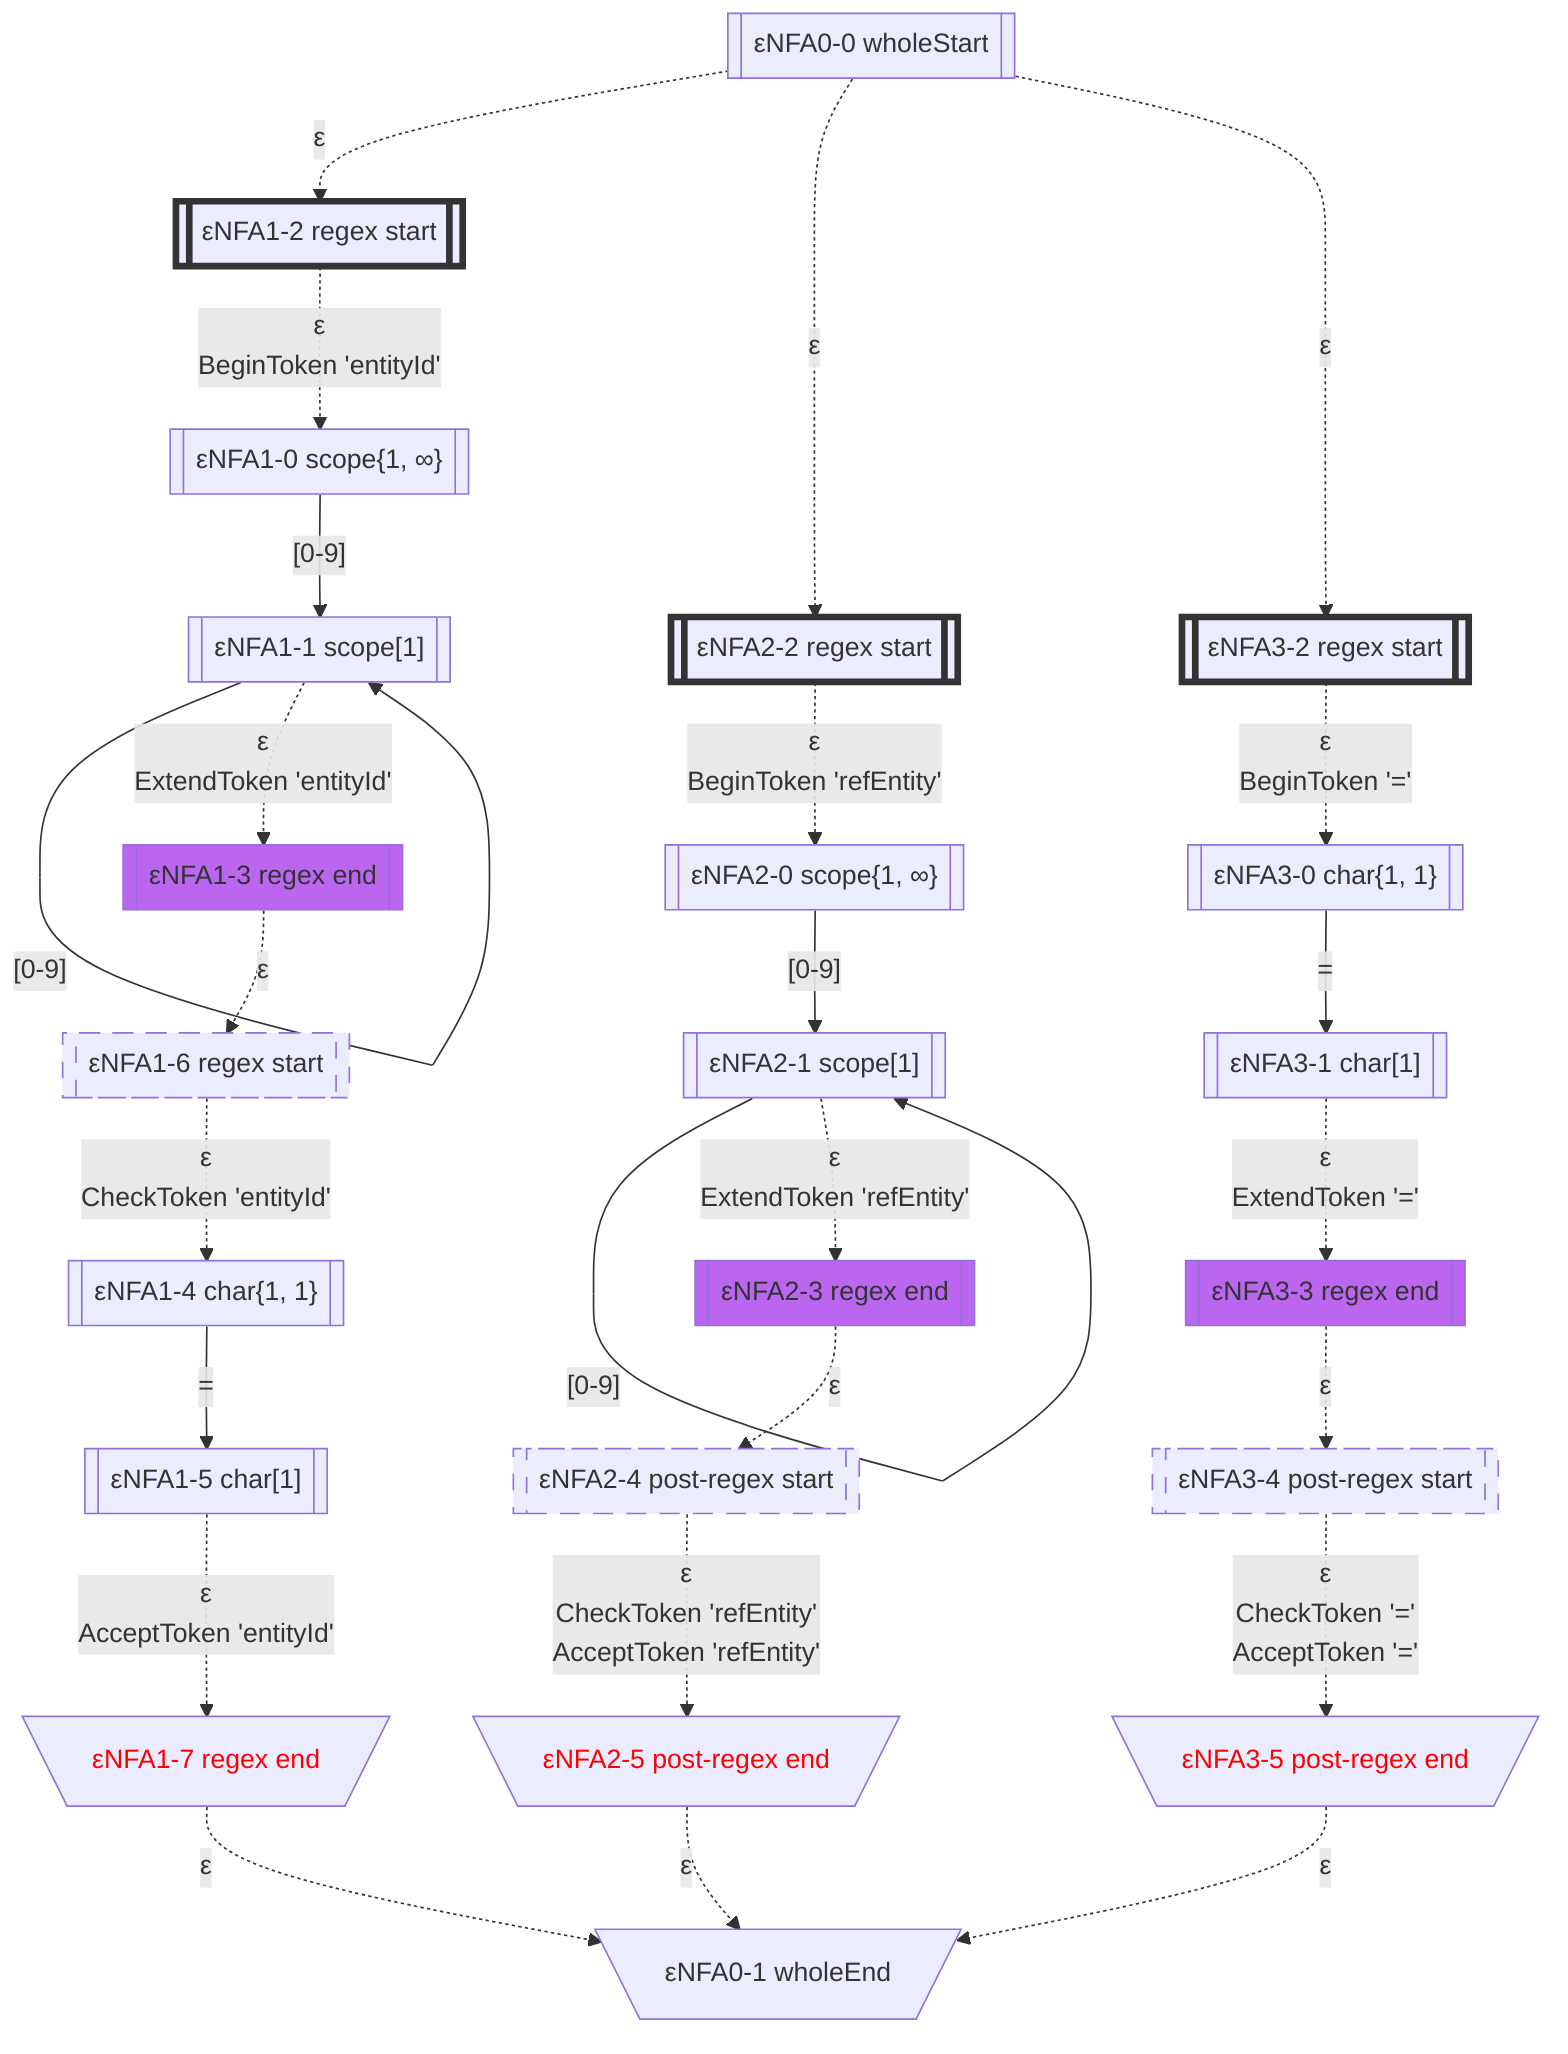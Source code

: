 flowchart
classDef c0001 color:#FF0000;
classDef c0010 stroke-dasharray: 10 10;
classDef c0011 stroke-dasharray: 10 10,color:#FF0000;
classDef c0100 fill:#BB66EE;
classDef c0101 fill:#BB66EE,color:#FF0000;
classDef c0110 fill:#BB66EE,stroke-dasharray: 10 10;
classDef c0111 fill:#BB66EE,stroke-dasharray: 10 10,color:#FF0000;
classDef c1000 stroke:#333,stroke-width:4px;
classDef c1001 stroke:#333,stroke-width:4px,color:#FF0000;
classDef c1010 stroke:#333,stroke-width:4px,stroke-dasharray: 10 10;
classDef c1011 stroke:#333,stroke-width:4px,stroke-dasharray: 10 10,color:#FF0000;
classDef c1100 stroke:#333,stroke-width:4px,fill:#BB66EE;
classDef c1101 stroke:#333,stroke-width:4px,fill:#BB66EE,color:#FF0000;
classDef c1110 stroke:#333,stroke-width:4px,fill:#BB66EE,stroke-dasharray: 10 10;
classDef c1111 stroke:#333,stroke-width:4px,fill:#BB66EE,stroke-dasharray: 10 10,color:#FF0000;
eNFA0_0_31040546[["εNFA0-0 wholeStart"]]
eNFA1_2_28025373[["εNFA1-2 regex start"]]
class eNFA1_2_28025373 c1000;
eNFA2_2_10929460[["εNFA2-2 regex start"]]
class eNFA2_2_10929460 c1000;
eNFA3_2_35926676[["εNFA3-2 regex start"]]
class eNFA3_2_35926676 c1000;
eNFA1_0_63312333[["εNFA1-0 scope{1, ∞}"]]
eNFA2_0_26895360[["εNFA2-0 scope{1, ∞}"]]
eNFA3_0_24379667[["εNFA3-0 char{1, 1}"]]
eNFA1_1_36860865[["εNFA1-1 scope[1]"]]
eNFA2_1_32814535[["εNFA2-1 scope[1]"]]
eNFA3_1_18090414[["εNFA3-1 char[1]"]]
eNFA1_3_32940092[["εNFA1-3 regex end"]]
class eNFA1_3_32940092 c0100;
eNFA2_3_40731651[["εNFA2-3 regex end"]]
class eNFA2_3_40731651 c0100;
eNFA3_3_28596006[["εNFA3-3 regex end"]]
class eNFA3_3_28596006 c0100;
eNFA1_6_50901771[["εNFA1-6 regex start"]]
class eNFA1_6_50901771 c0010;
eNFA2_4_48731095[["εNFA2-4 post-regex start"]]
class eNFA2_4_48731095 c0010;
eNFA3_4_56037467[["εNFA3-4 post-regex start"]]
class eNFA3_4_56037467 c0010;
eNFA1_4_55462758[["εNFA1-4 char{1, 1}"]]
eNFA2_5_31256284[\"εNFA2-5 post-regex end"/]
class eNFA2_5_31256284 c0001;
eNFA3_5_54904635[\"εNFA3-5 post-regex end"/]
class eNFA3_5_54904635 c0001;
eNFA1_5_29402775[["εNFA1-5 char[1]"]]
eNFA0_1_12871106[\"εNFA0-1 wholeEnd"/]
eNFA1_7_63298383[\"εNFA1-7 regex end"/]
class eNFA1_7_63298383 c0001;
eNFA0_0_31040546 -.->|"ε"|eNFA1_2_28025373
eNFA0_0_31040546 -.->|"ε"|eNFA2_2_10929460
eNFA0_0_31040546 -.->|"ε"|eNFA3_2_35926676
eNFA1_2_28025373 -.->|"ε
BeginToken 'entityId'"|eNFA1_0_63312333
eNFA2_2_10929460 -.->|"ε
BeginToken 'refEntity'"|eNFA2_0_26895360
eNFA3_2_35926676 -.->|"ε
BeginToken '='"|eNFA3_0_24379667
eNFA1_0_63312333 -->|"[0-9]"|eNFA1_1_36860865
eNFA2_0_26895360 -->|"[0-9]"|eNFA2_1_32814535
eNFA3_0_24379667 -->|"="|eNFA3_1_18090414
eNFA1_1_36860865 -->|"[0-9]"|eNFA1_1_36860865
eNFA1_1_36860865 -.->|"ε
ExtendToken 'entityId'"|eNFA1_3_32940092
eNFA2_1_32814535 -->|"[0-9]"|eNFA2_1_32814535
eNFA2_1_32814535 -.->|"ε
ExtendToken 'refEntity'"|eNFA2_3_40731651
eNFA3_1_18090414 -.->|"ε
ExtendToken '='"|eNFA3_3_28596006
eNFA1_3_32940092 -.->|"ε"|eNFA1_6_50901771
eNFA2_3_40731651 -.->|"ε"|eNFA2_4_48731095
eNFA3_3_28596006 -.->|"ε"|eNFA3_4_56037467
eNFA1_6_50901771 -.->|"ε
CheckToken 'entityId'"|eNFA1_4_55462758
eNFA2_4_48731095 -.->|"ε
CheckToken 'refEntity'
AcceptToken 'refEntity'"|eNFA2_5_31256284
eNFA3_4_56037467 -.->|"ε
CheckToken '='
AcceptToken '='"|eNFA3_5_54904635
eNFA1_4_55462758 -->|"="|eNFA1_5_29402775
eNFA2_5_31256284 -.->|"ε"|eNFA0_1_12871106
eNFA3_5_54904635 -.->|"ε"|eNFA0_1_12871106
eNFA1_5_29402775 -.->|"ε
AcceptToken 'entityId'"|eNFA1_7_63298383
eNFA1_7_63298383 -.->|"ε"|eNFA0_1_12871106